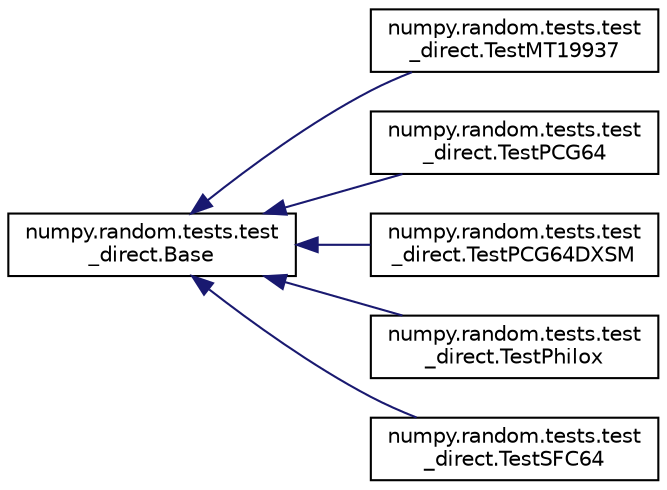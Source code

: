 digraph "Graphical Class Hierarchy"
{
 // LATEX_PDF_SIZE
  edge [fontname="Helvetica",fontsize="10",labelfontname="Helvetica",labelfontsize="10"];
  node [fontname="Helvetica",fontsize="10",shape=record];
  rankdir="LR";
  Node0 [label="numpy.random.tests.test\l_direct.Base",height=0.2,width=0.4,color="black", fillcolor="white", style="filled",URL="$classnumpy_1_1random_1_1tests_1_1test__direct_1_1Base.html",tooltip=" "];
  Node0 -> Node1 [dir="back",color="midnightblue",fontsize="10",style="solid",fontname="Helvetica"];
  Node1 [label="numpy.random.tests.test\l_direct.TestMT19937",height=0.2,width=0.4,color="black", fillcolor="white", style="filled",URL="$classnumpy_1_1random_1_1tests_1_1test__direct_1_1TestMT19937.html",tooltip=" "];
  Node0 -> Node2 [dir="back",color="midnightblue",fontsize="10",style="solid",fontname="Helvetica"];
  Node2 [label="numpy.random.tests.test\l_direct.TestPCG64",height=0.2,width=0.4,color="black", fillcolor="white", style="filled",URL="$classnumpy_1_1random_1_1tests_1_1test__direct_1_1TestPCG64.html",tooltip=" "];
  Node0 -> Node3 [dir="back",color="midnightblue",fontsize="10",style="solid",fontname="Helvetica"];
  Node3 [label="numpy.random.tests.test\l_direct.TestPCG64DXSM",height=0.2,width=0.4,color="black", fillcolor="white", style="filled",URL="$classnumpy_1_1random_1_1tests_1_1test__direct_1_1TestPCG64DXSM.html",tooltip=" "];
  Node0 -> Node4 [dir="back",color="midnightblue",fontsize="10",style="solid",fontname="Helvetica"];
  Node4 [label="numpy.random.tests.test\l_direct.TestPhilox",height=0.2,width=0.4,color="black", fillcolor="white", style="filled",URL="$classnumpy_1_1random_1_1tests_1_1test__direct_1_1TestPhilox.html",tooltip=" "];
  Node0 -> Node5 [dir="back",color="midnightblue",fontsize="10",style="solid",fontname="Helvetica"];
  Node5 [label="numpy.random.tests.test\l_direct.TestSFC64",height=0.2,width=0.4,color="black", fillcolor="white", style="filled",URL="$classnumpy_1_1random_1_1tests_1_1test__direct_1_1TestSFC64.html",tooltip=" "];
}
